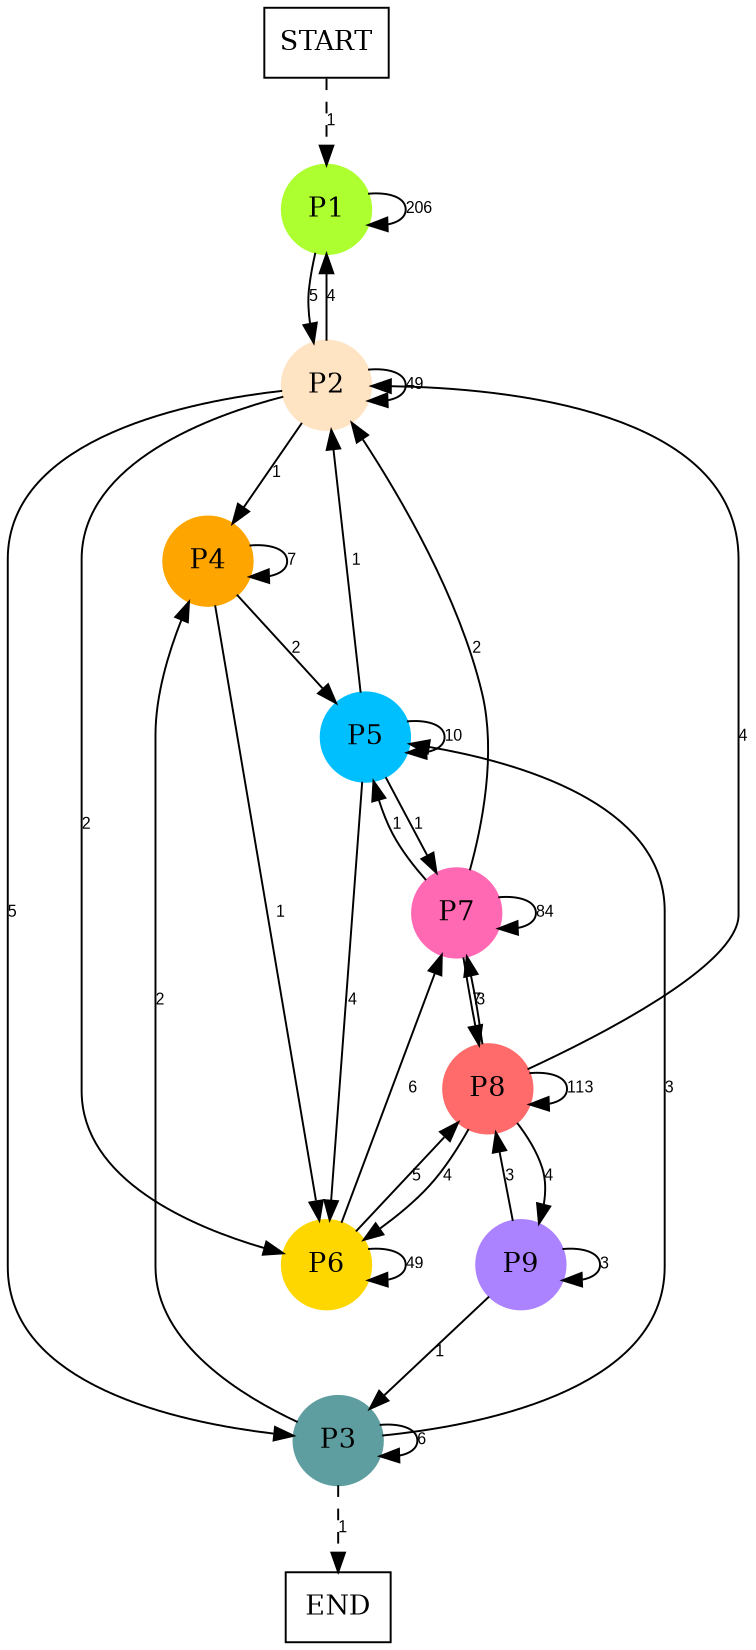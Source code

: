 digraph graphname {
	dpi = 150
	size="16,11!";
	margin = 0;
"P1" [shape=circle, color=greenyellow, style=filled]"P2" [shape=circle, color=bisque, style=filled]"P3" [shape=circle, color=cadetblue, style=filled]"P5" [shape=circle, color=deepskyblue, style=filled]"P6" [shape=circle, color=gold, style=filled]"P7" [shape=circle, color=hotpink, style=filled]"P8" [shape=circle, color=indianred1, style=filled]"P4" [shape=circle, color=orange, style=filled]"P9" [shape=circle, color=mediumpurple1, style=filled]"START" [shape=box, fillcolor=white, style=filled, color=black]"END" [shape=box, fillcolor=white, style=filled, color=black]"P1" -> "P1" [ label ="206" labelfloat=false fontname="Arial" fontsize=8]
"P1" -> "P2" [ label ="5" labelfloat=false fontname="Arial" fontsize=8]
"P2" -> "P1" [ label ="4" labelfloat=false fontname="Arial" fontsize=8]
"P2" -> "P2" [ label ="49" labelfloat=false fontname="Arial" fontsize=8]
"P2" -> "P3" [ label ="5" labelfloat=false fontname="Arial" fontsize=8]
"P2" -> "P6" [ label ="2" labelfloat=false fontname="Arial" fontsize=8]
"P2" -> "P4" [ label ="1" labelfloat=false fontname="Arial" fontsize=8]
"P3" -> "P3" [ label ="6" labelfloat=false fontname="Arial" fontsize=8]
"P3" -> "P5" [ label ="3" labelfloat=false fontname="Arial" fontsize=8]
"P3" -> "P4" [ label ="2" labelfloat=false fontname="Arial" fontsize=8]
"P3" -> "END" [ style = dashed label ="1" labelfloat=false fontname="Arial" fontsize=8]
"P5" -> "P2" [ label ="1" labelfloat=false fontname="Arial" fontsize=8]
"P5" -> "P5" [ label ="10" labelfloat=false fontname="Arial" fontsize=8]
"P5" -> "P6" [ label ="4" labelfloat=false fontname="Arial" fontsize=8]
"P5" -> "P7" [ label ="1" labelfloat=false fontname="Arial" fontsize=8]
"P6" -> "P6" [ label ="49" labelfloat=false fontname="Arial" fontsize=8]
"P6" -> "P7" [ label ="6" labelfloat=false fontname="Arial" fontsize=8]
"P6" -> "P8" [ label ="5" labelfloat=false fontname="Arial" fontsize=8]
"P7" -> "P2" [ label ="2" labelfloat=false fontname="Arial" fontsize=8]
"P7" -> "P5" [ label ="1" labelfloat=false fontname="Arial" fontsize=8]
"P7" -> "P7" [ label ="84" labelfloat=false fontname="Arial" fontsize=8]
"P7" -> "P8" [ label ="7" labelfloat=false fontname="Arial" fontsize=8]
"P8" -> "P2" [ label ="4" labelfloat=false fontname="Arial" fontsize=8]
"P8" -> "P6" [ label ="4" labelfloat=false fontname="Arial" fontsize=8]
"P8" -> "P7" [ label ="3" labelfloat=false fontname="Arial" fontsize=8]
"P8" -> "P8" [ label ="113" labelfloat=false fontname="Arial" fontsize=8]
"P8" -> "P9" [ label ="4" labelfloat=false fontname="Arial" fontsize=8]
"P4" -> "P5" [ label ="2" labelfloat=false fontname="Arial" fontsize=8]
"P4" -> "P6" [ label ="1" labelfloat=false fontname="Arial" fontsize=8]
"P4" -> "P4" [ label ="7" labelfloat=false fontname="Arial" fontsize=8]
"P9" -> "P3" [ label ="1" labelfloat=false fontname="Arial" fontsize=8]
"P9" -> "P8" [ label ="3" labelfloat=false fontname="Arial" fontsize=8]
"P9" -> "P9" [ label ="3" labelfloat=false fontname="Arial" fontsize=8]
"START" -> "P1" [ style = dashed label ="1" labelfloat=false fontname="Arial" fontsize=8]
}